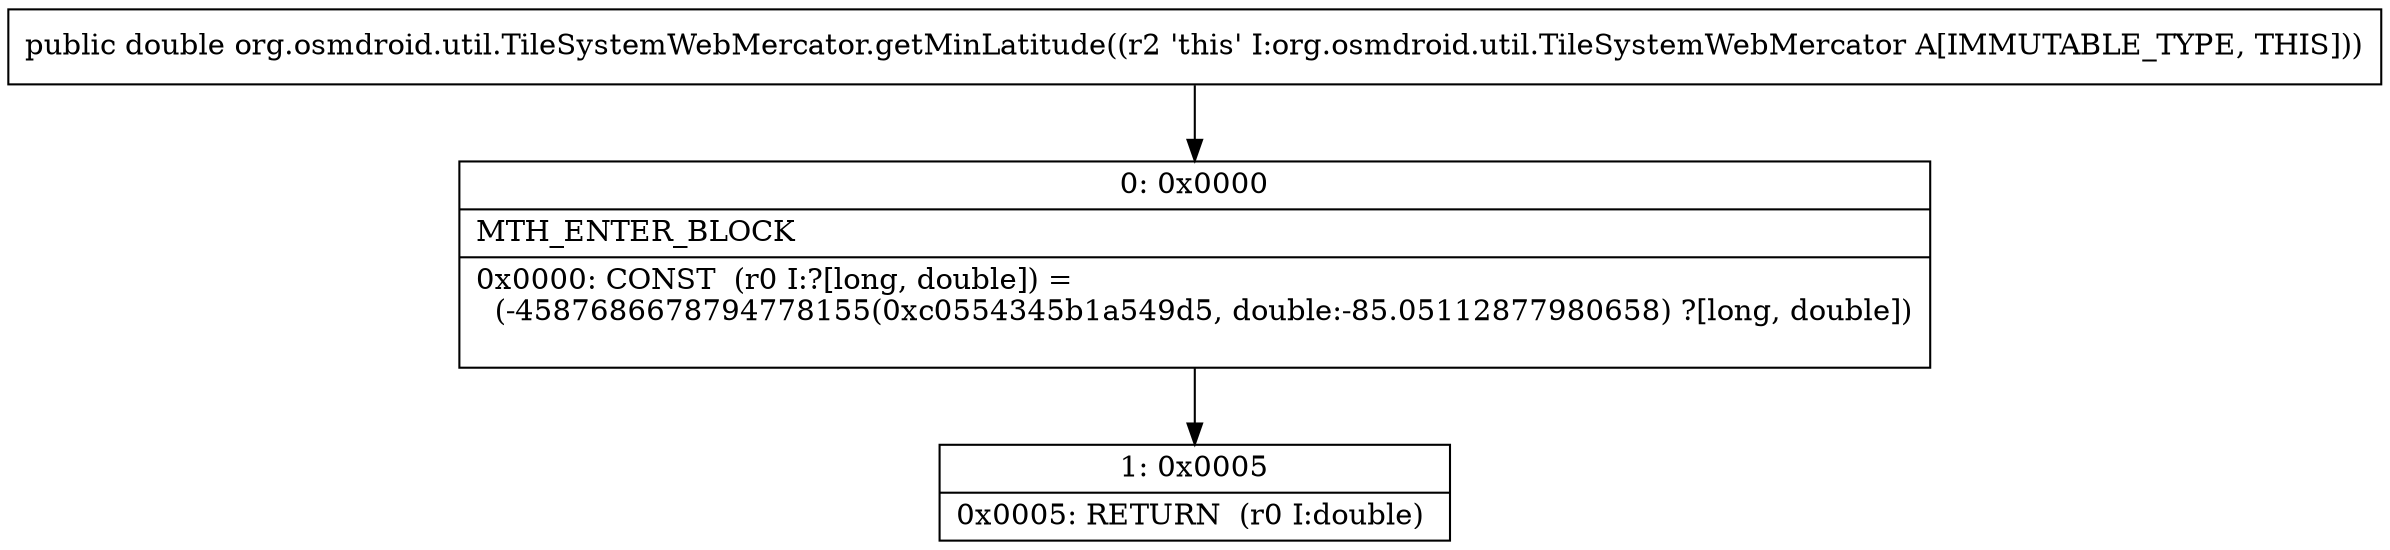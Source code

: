 digraph "CFG fororg.osmdroid.util.TileSystemWebMercator.getMinLatitude()D" {
Node_0 [shape=record,label="{0\:\ 0x0000|MTH_ENTER_BLOCK\l|0x0000: CONST  (r0 I:?[long, double]) = \l  (\-4587686678794778155(0xc0554345b1a549d5, double:\-85.05112877980658) ?[long, double])\l \l}"];
Node_1 [shape=record,label="{1\:\ 0x0005|0x0005: RETURN  (r0 I:double) \l}"];
MethodNode[shape=record,label="{public double org.osmdroid.util.TileSystemWebMercator.getMinLatitude((r2 'this' I:org.osmdroid.util.TileSystemWebMercator A[IMMUTABLE_TYPE, THIS])) }"];
MethodNode -> Node_0;
Node_0 -> Node_1;
}

